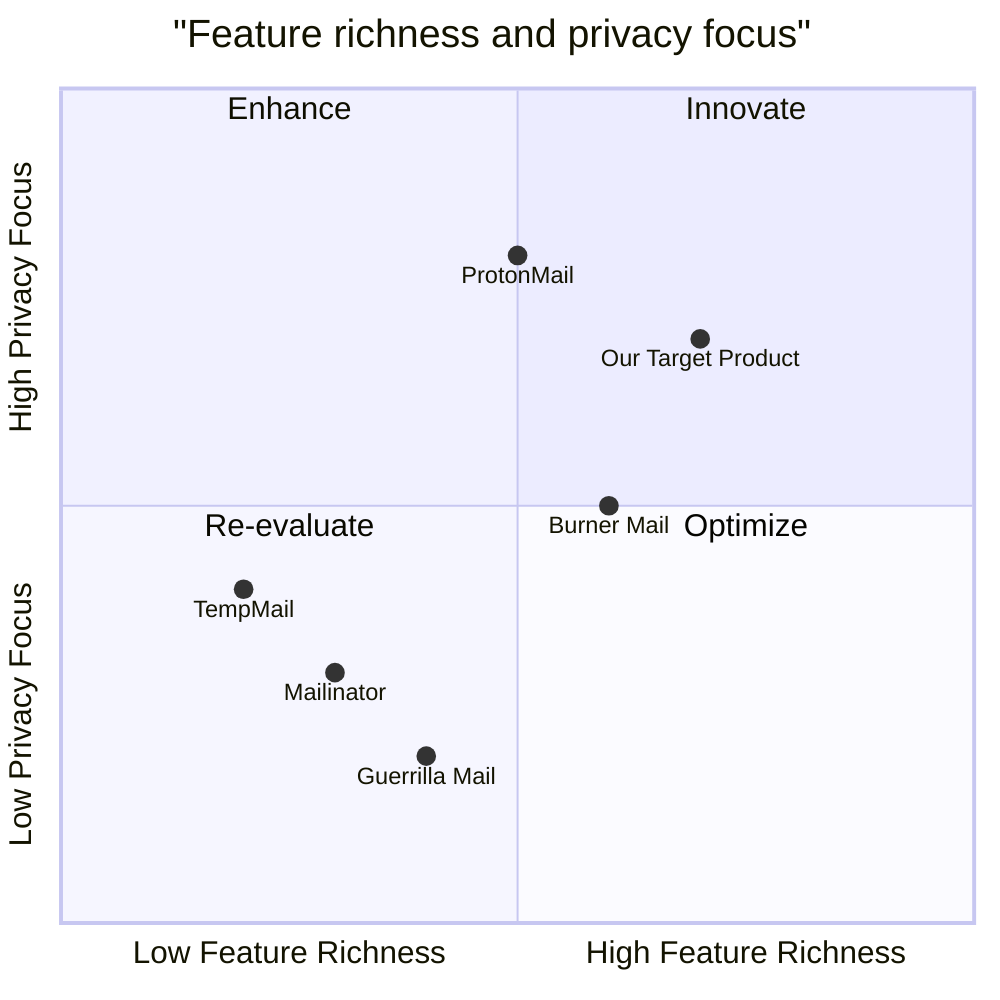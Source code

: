 quadrantChart
    title "Feature richness and privacy focus"
    x-axis "Low Feature Richness" --> "High Feature Richness"
    y-axis "Low Privacy Focus" --> "High Privacy Focus"
    quadrant-1 "Innovate"
    quadrant-2 "Enhance"
    quadrant-3 "Re-evaluate"
    quadrant-4 "Optimize"
    "TempMail": [0.2, 0.4]
    "Mailinator": [0.3, 0.3]
    "ProtonMail": [0.5, 0.8]
    "Burner Mail": [0.6, 0.5]
    "Guerrilla Mail": [0.4, 0.2]
    "Our Target Product": [0.7, 0.7]